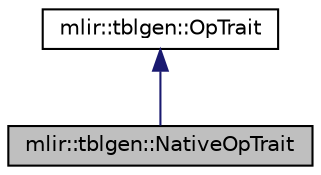 digraph "mlir::tblgen::NativeOpTrait"
{
  bgcolor="transparent";
  edge [fontname="Helvetica",fontsize="10",labelfontname="Helvetica",labelfontsize="10"];
  node [fontname="Helvetica",fontsize="10",shape=record];
  Node0 [label="mlir::tblgen::NativeOpTrait",height=0.2,width=0.4,color="black", fillcolor="grey75", style="filled", fontcolor="black"];
  Node1 -> Node0 [dir="back",color="midnightblue",fontsize="10",style="solid",fontname="Helvetica"];
  Node1 [label="mlir::tblgen::OpTrait",height=0.2,width=0.4,color="black",URL="$classmlir_1_1tblgen_1_1OpTrait.html"];
}
